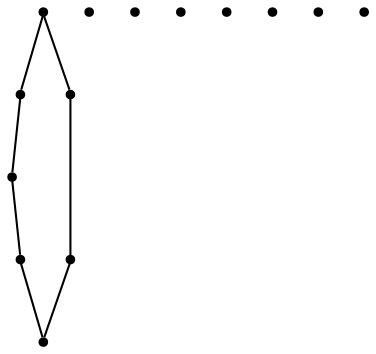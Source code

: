 graph {
  node [shape=point,comment="{\"directed\":false,\"doi\":\"10.1007/978-3-030-35802-0_42\",\"figure\":\"5\"}"]

  v0 [pos="1209.8511352598923,813.5280366052227"]
  v1 [pos="1143.1738465838955,680.175093601645"]
  v2 [pos="1193.181813090893,746.8515651034338"]
  v3 [pos="1109.835202245897,763.520682978881"]
  v4 [pos="1026.4884960182746,630.1677399753034"]
  v5 [pos="1009.8191738492753,813.5280366052227"]
  v6 [pos="926.4725630042794,763.5206829788812"]
  v7 [pos="909.8032408352802,680.175093601645"]
  v8 [pos="843.1259521592834,813.5280366052227"]
  v9 [pos="793.1179856522858,630.1677399753034"]
  v10 [pos="759.7793413142874,746.8515651034338"]
  v11 [pos="743.1100191452883,763.5206829788812"]
  v12 [pos="609.7554417932947,813.5280366052227"]
  v13 [pos="676.4327304692915,680.175093601645"]

  v0 -- v1 [id="-1",pos="1209.8511352598923,813.5280366052227 1143.1738465838955,680.175093601645 1143.1738465838955,680.175093601645 1143.1738465838955,680.175093601645"]
  v12 -- v8 [id="-3",pos="609.7554417932947,813.5280366052227 843.1259521592834,813.5280366052227 843.1259521592834,813.5280366052227 843.1259521592834,813.5280366052227"]
  v8 -- v5 [id="-4",pos="843.1259521592834,813.5280366052227 1009.8191738492753,813.5280366052227 1009.8191738492753,813.5280366052227 1009.8191738492753,813.5280366052227"]
  v5 -- v0 [id="-5",pos="1009.8191738492753,813.5280366052227 1209.8511352598923,813.5280366052227 1209.8511352598923,813.5280366052227 1209.8511352598923,813.5280366052227"]
  v13 -- v7 [id="-8",pos="676.4327304692915,680.175093601645 909.8032408352802,680.175093601645 909.8032408352802,680.175093601645 909.8032408352802,680.175093601645"]
  v7 -- v1 [id="-9",pos="909.8032408352802,680.175093601645 1143.1738465838955,680.175093601645 1143.1738465838955,680.175093601645 1143.1738465838955,680.175093601645"]
  v12 -- v13 [id="-18",pos="609.7554417932947,813.5280366052227 676.4327304692915,680.175093601645 676.4327304692915,680.175093601645 676.4327304692915,680.175093601645"]
}